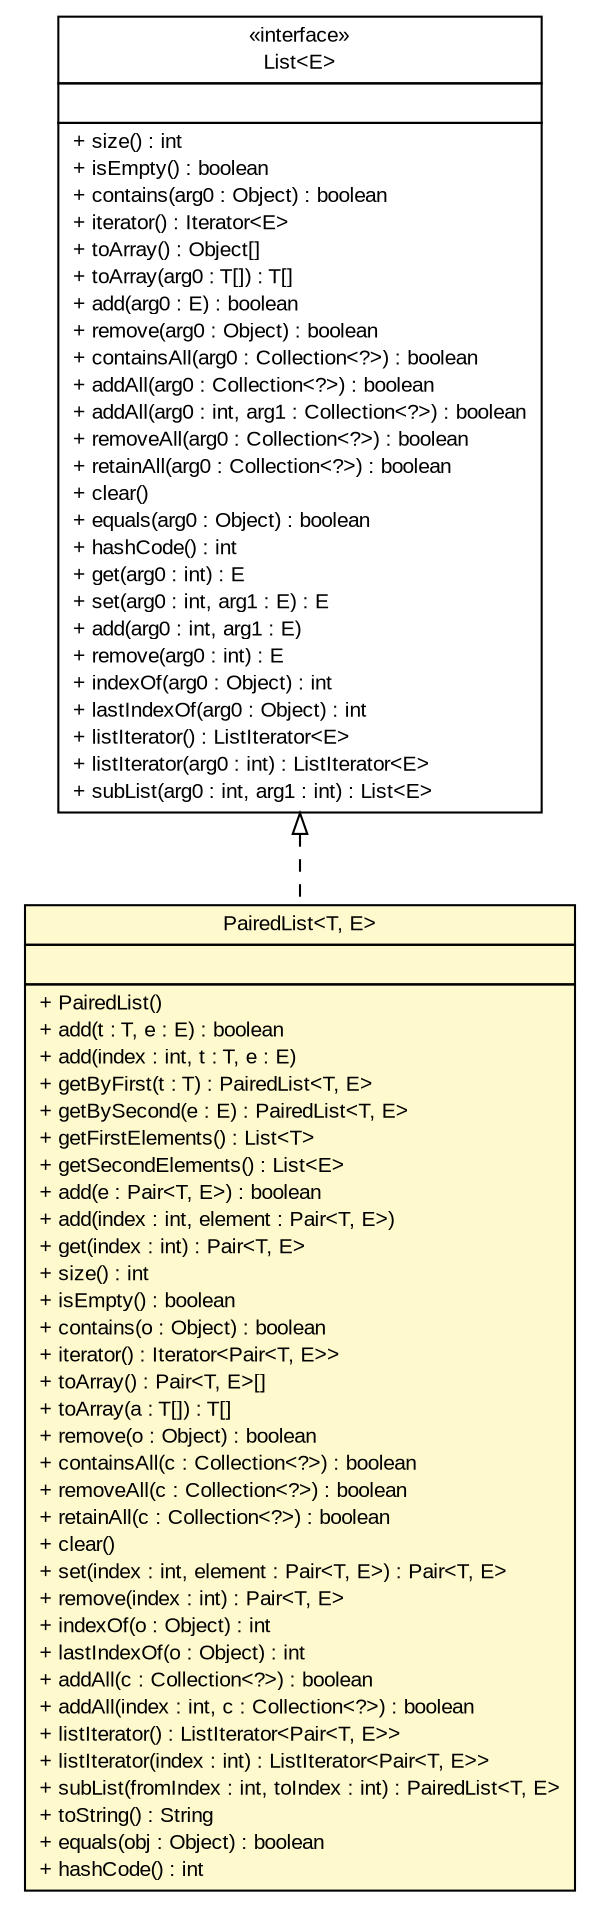 #!/usr/local/bin/dot
#
# Class diagram 
# Generated by UMLGraph version R5_6 (http://www.umlgraph.org/)
#

digraph G {
	edge [fontname="arial",fontsize=10,labelfontname="arial",labelfontsize=10];
	node [fontname="arial",fontsize=10,shape=plaintext];
	nodesep=0.25;
	ranksep=0.5;
	// com.github.tilastokeskus.matertis.util.PairedList<T, E>
	c2433 [label=<<table title="com.github.tilastokeskus.matertis.util.PairedList" border="0" cellborder="1" cellspacing="0" cellpadding="2" port="p" bgcolor="lemonChiffon" href="./PairedList.html">
		<tr><td><table border="0" cellspacing="0" cellpadding="1">
<tr><td align="center" balign="center"> PairedList&lt;T, E&gt; </td></tr>
		</table></td></tr>
		<tr><td><table border="0" cellspacing="0" cellpadding="1">
<tr><td align="left" balign="left">  </td></tr>
		</table></td></tr>
		<tr><td><table border="0" cellspacing="0" cellpadding="1">
<tr><td align="left" balign="left"> + PairedList() </td></tr>
<tr><td align="left" balign="left"> + add(t : T, e : E) : boolean </td></tr>
<tr><td align="left" balign="left"> + add(index : int, t : T, e : E) </td></tr>
<tr><td align="left" balign="left"> + getByFirst(t : T) : PairedList&lt;T, E&gt; </td></tr>
<tr><td align="left" balign="left"> + getBySecond(e : E) : PairedList&lt;T, E&gt; </td></tr>
<tr><td align="left" balign="left"> + getFirstElements() : List&lt;T&gt; </td></tr>
<tr><td align="left" balign="left"> + getSecondElements() : List&lt;E&gt; </td></tr>
<tr><td align="left" balign="left"> + add(e : Pair&lt;T, E&gt;) : boolean </td></tr>
<tr><td align="left" balign="left"> + add(index : int, element : Pair&lt;T, E&gt;) </td></tr>
<tr><td align="left" balign="left"> + get(index : int) : Pair&lt;T, E&gt; </td></tr>
<tr><td align="left" balign="left"> + size() : int </td></tr>
<tr><td align="left" balign="left"> + isEmpty() : boolean </td></tr>
<tr><td align="left" balign="left"> + contains(o : Object) : boolean </td></tr>
<tr><td align="left" balign="left"> + iterator() : Iterator&lt;Pair&lt;T, E&gt;&gt; </td></tr>
<tr><td align="left" balign="left"> + toArray() : Pair&lt;T, E&gt;[] </td></tr>
<tr><td align="left" balign="left"> + toArray(a : T[]) : T[] </td></tr>
<tr><td align="left" balign="left"> + remove(o : Object) : boolean </td></tr>
<tr><td align="left" balign="left"> + containsAll(c : Collection&lt;?&gt;) : boolean </td></tr>
<tr><td align="left" balign="left"> + removeAll(c : Collection&lt;?&gt;) : boolean </td></tr>
<tr><td align="left" balign="left"> + retainAll(c : Collection&lt;?&gt;) : boolean </td></tr>
<tr><td align="left" balign="left"> + clear() </td></tr>
<tr><td align="left" balign="left"> + set(index : int, element : Pair&lt;T, E&gt;) : Pair&lt;T, E&gt; </td></tr>
<tr><td align="left" balign="left"> + remove(index : int) : Pair&lt;T, E&gt; </td></tr>
<tr><td align="left" balign="left"> + indexOf(o : Object) : int </td></tr>
<tr><td align="left" balign="left"> + lastIndexOf(o : Object) : int </td></tr>
<tr><td align="left" balign="left"> + addAll(c : Collection&lt;?&gt;) : boolean </td></tr>
<tr><td align="left" balign="left"> + addAll(index : int, c : Collection&lt;?&gt;) : boolean </td></tr>
<tr><td align="left" balign="left"> + listIterator() : ListIterator&lt;Pair&lt;T, E&gt;&gt; </td></tr>
<tr><td align="left" balign="left"> + listIterator(index : int) : ListIterator&lt;Pair&lt;T, E&gt;&gt; </td></tr>
<tr><td align="left" balign="left"> + subList(fromIndex : int, toIndex : int) : PairedList&lt;T, E&gt; </td></tr>
<tr><td align="left" balign="left"> + toString() : String </td></tr>
<tr><td align="left" balign="left"> + equals(obj : Object) : boolean </td></tr>
<tr><td align="left" balign="left"> + hashCode() : int </td></tr>
		</table></td></tr>
		</table>>, URL="./PairedList.html", fontname="arial", fontcolor="black", fontsize=10.0];
	//com.github.tilastokeskus.matertis.util.PairedList<T, E> implements java.util.List<E>
	c2436:p -> c2433:p [dir=back,arrowtail=empty,style=dashed];
	// java.util.List<E>
	c2436 [label=<<table title="java.util.List" border="0" cellborder="1" cellspacing="0" cellpadding="2" port="p" href="http://java.sun.com/j2se/1.4.2/docs/api/java/util/List.html">
		<tr><td><table border="0" cellspacing="0" cellpadding="1">
<tr><td align="center" balign="center"> &#171;interface&#187; </td></tr>
<tr><td align="center" balign="center"> List&lt;E&gt; </td></tr>
		</table></td></tr>
		<tr><td><table border="0" cellspacing="0" cellpadding="1">
<tr><td align="left" balign="left">  </td></tr>
		</table></td></tr>
		<tr><td><table border="0" cellspacing="0" cellpadding="1">
<tr><td align="left" balign="left"> + size() : int </td></tr>
<tr><td align="left" balign="left"> + isEmpty() : boolean </td></tr>
<tr><td align="left" balign="left"> + contains(arg0 : Object) : boolean </td></tr>
<tr><td align="left" balign="left"> + iterator() : Iterator&lt;E&gt; </td></tr>
<tr><td align="left" balign="left"> + toArray() : Object[] </td></tr>
<tr><td align="left" balign="left"> + toArray(arg0 : T[]) : T[] </td></tr>
<tr><td align="left" balign="left"> + add(arg0 : E) : boolean </td></tr>
<tr><td align="left" balign="left"> + remove(arg0 : Object) : boolean </td></tr>
<tr><td align="left" balign="left"> + containsAll(arg0 : Collection&lt;?&gt;) : boolean </td></tr>
<tr><td align="left" balign="left"> + addAll(arg0 : Collection&lt;?&gt;) : boolean </td></tr>
<tr><td align="left" balign="left"> + addAll(arg0 : int, arg1 : Collection&lt;?&gt;) : boolean </td></tr>
<tr><td align="left" balign="left"> + removeAll(arg0 : Collection&lt;?&gt;) : boolean </td></tr>
<tr><td align="left" balign="left"> + retainAll(arg0 : Collection&lt;?&gt;) : boolean </td></tr>
<tr><td align="left" balign="left"> + clear() </td></tr>
<tr><td align="left" balign="left"> + equals(arg0 : Object) : boolean </td></tr>
<tr><td align="left" balign="left"> + hashCode() : int </td></tr>
<tr><td align="left" balign="left"> + get(arg0 : int) : E </td></tr>
<tr><td align="left" balign="left"> + set(arg0 : int, arg1 : E) : E </td></tr>
<tr><td align="left" balign="left"> + add(arg0 : int, arg1 : E) </td></tr>
<tr><td align="left" balign="left"> + remove(arg0 : int) : E </td></tr>
<tr><td align="left" balign="left"> + indexOf(arg0 : Object) : int </td></tr>
<tr><td align="left" balign="left"> + lastIndexOf(arg0 : Object) : int </td></tr>
<tr><td align="left" balign="left"> + listIterator() : ListIterator&lt;E&gt; </td></tr>
<tr><td align="left" balign="left"> + listIterator(arg0 : int) : ListIterator&lt;E&gt; </td></tr>
<tr><td align="left" balign="left"> + subList(arg0 : int, arg1 : int) : List&lt;E&gt; </td></tr>
		</table></td></tr>
		</table>>, URL="http://java.sun.com/j2se/1.4.2/docs/api/java/util/List.html", fontname="arial", fontcolor="black", fontsize=10.0];
}

